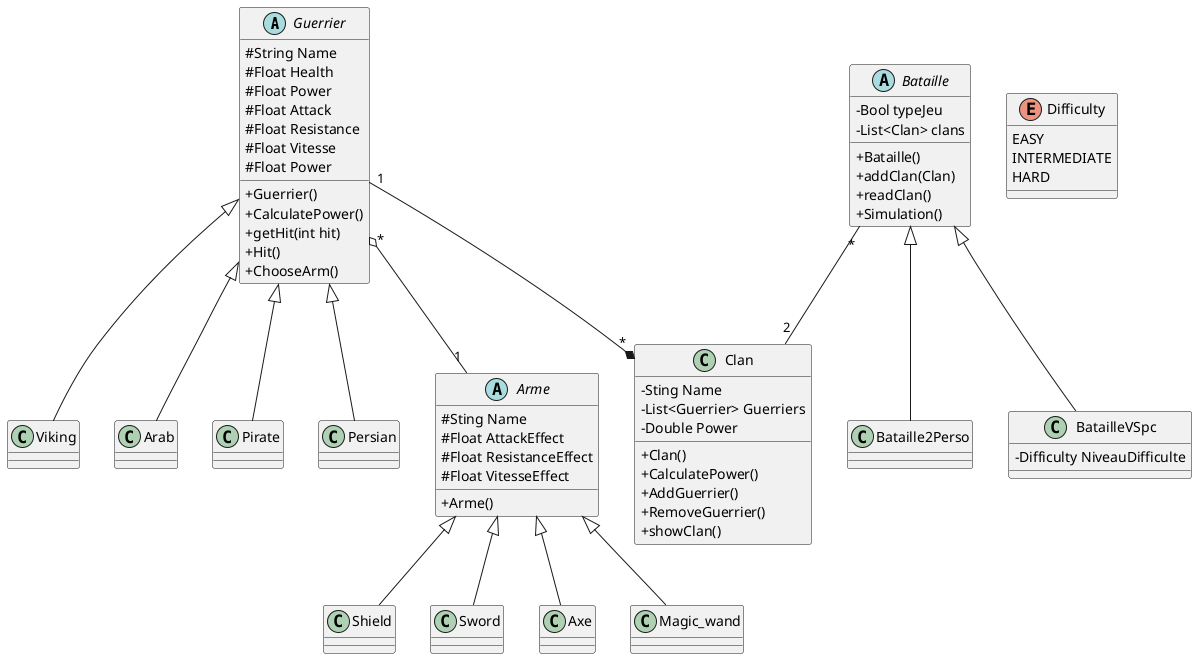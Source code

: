 @startuml

skinparam classAttributeIconSize 0

abstract class Guerrier{
#String Name
#Float Health
#Float Power
#Float Attack
#Float Resistance
#Float Vitesse 
#Float Power
+Guerrier()
+CalculatePower()
+getHit(int hit)
+Hit()
+ChooseArm()
}


class Viking extends Guerrier{
}

class Arab extends Guerrier{
}

class Pirate extends Guerrier{
}

class Persian extends Guerrier{
}

abstract class Arme {
#Sting Name
#Float AttackEffect
#Float ResistanceEffect
#Float VitesseEffect
+Arme()
}

class Shield extends Arme {
}

class Sword extends Arme {
}

class Axe extends Arme {
}

class Magic_wand extends Arme {

}

enum Difficulty{
  EASY
  INTERMEDIATE
  HARD
}


class Clan {
-Sting Name
-List<Guerrier> Guerriers
-Double Power
+Clan()
+CalculatePower()
+AddGuerrier()
+RemoveGuerrier()
+showClan()
}

abstract class Bataille{
-Bool typeJeu
-List<Clan> clans
+Bataille()
+addClan(Clan)
+readClan()
+Simulation()
}

class Bataille2Perso extends Bataille{

}

class BatailleVSpc extends Bataille{
-Difficulty NiveauDifficulte
}

Guerrier "1" --* "*" Clan 
Guerrier"*" o-- "1" Arme 
Bataille "*" -- "2" Clan
@enduml
